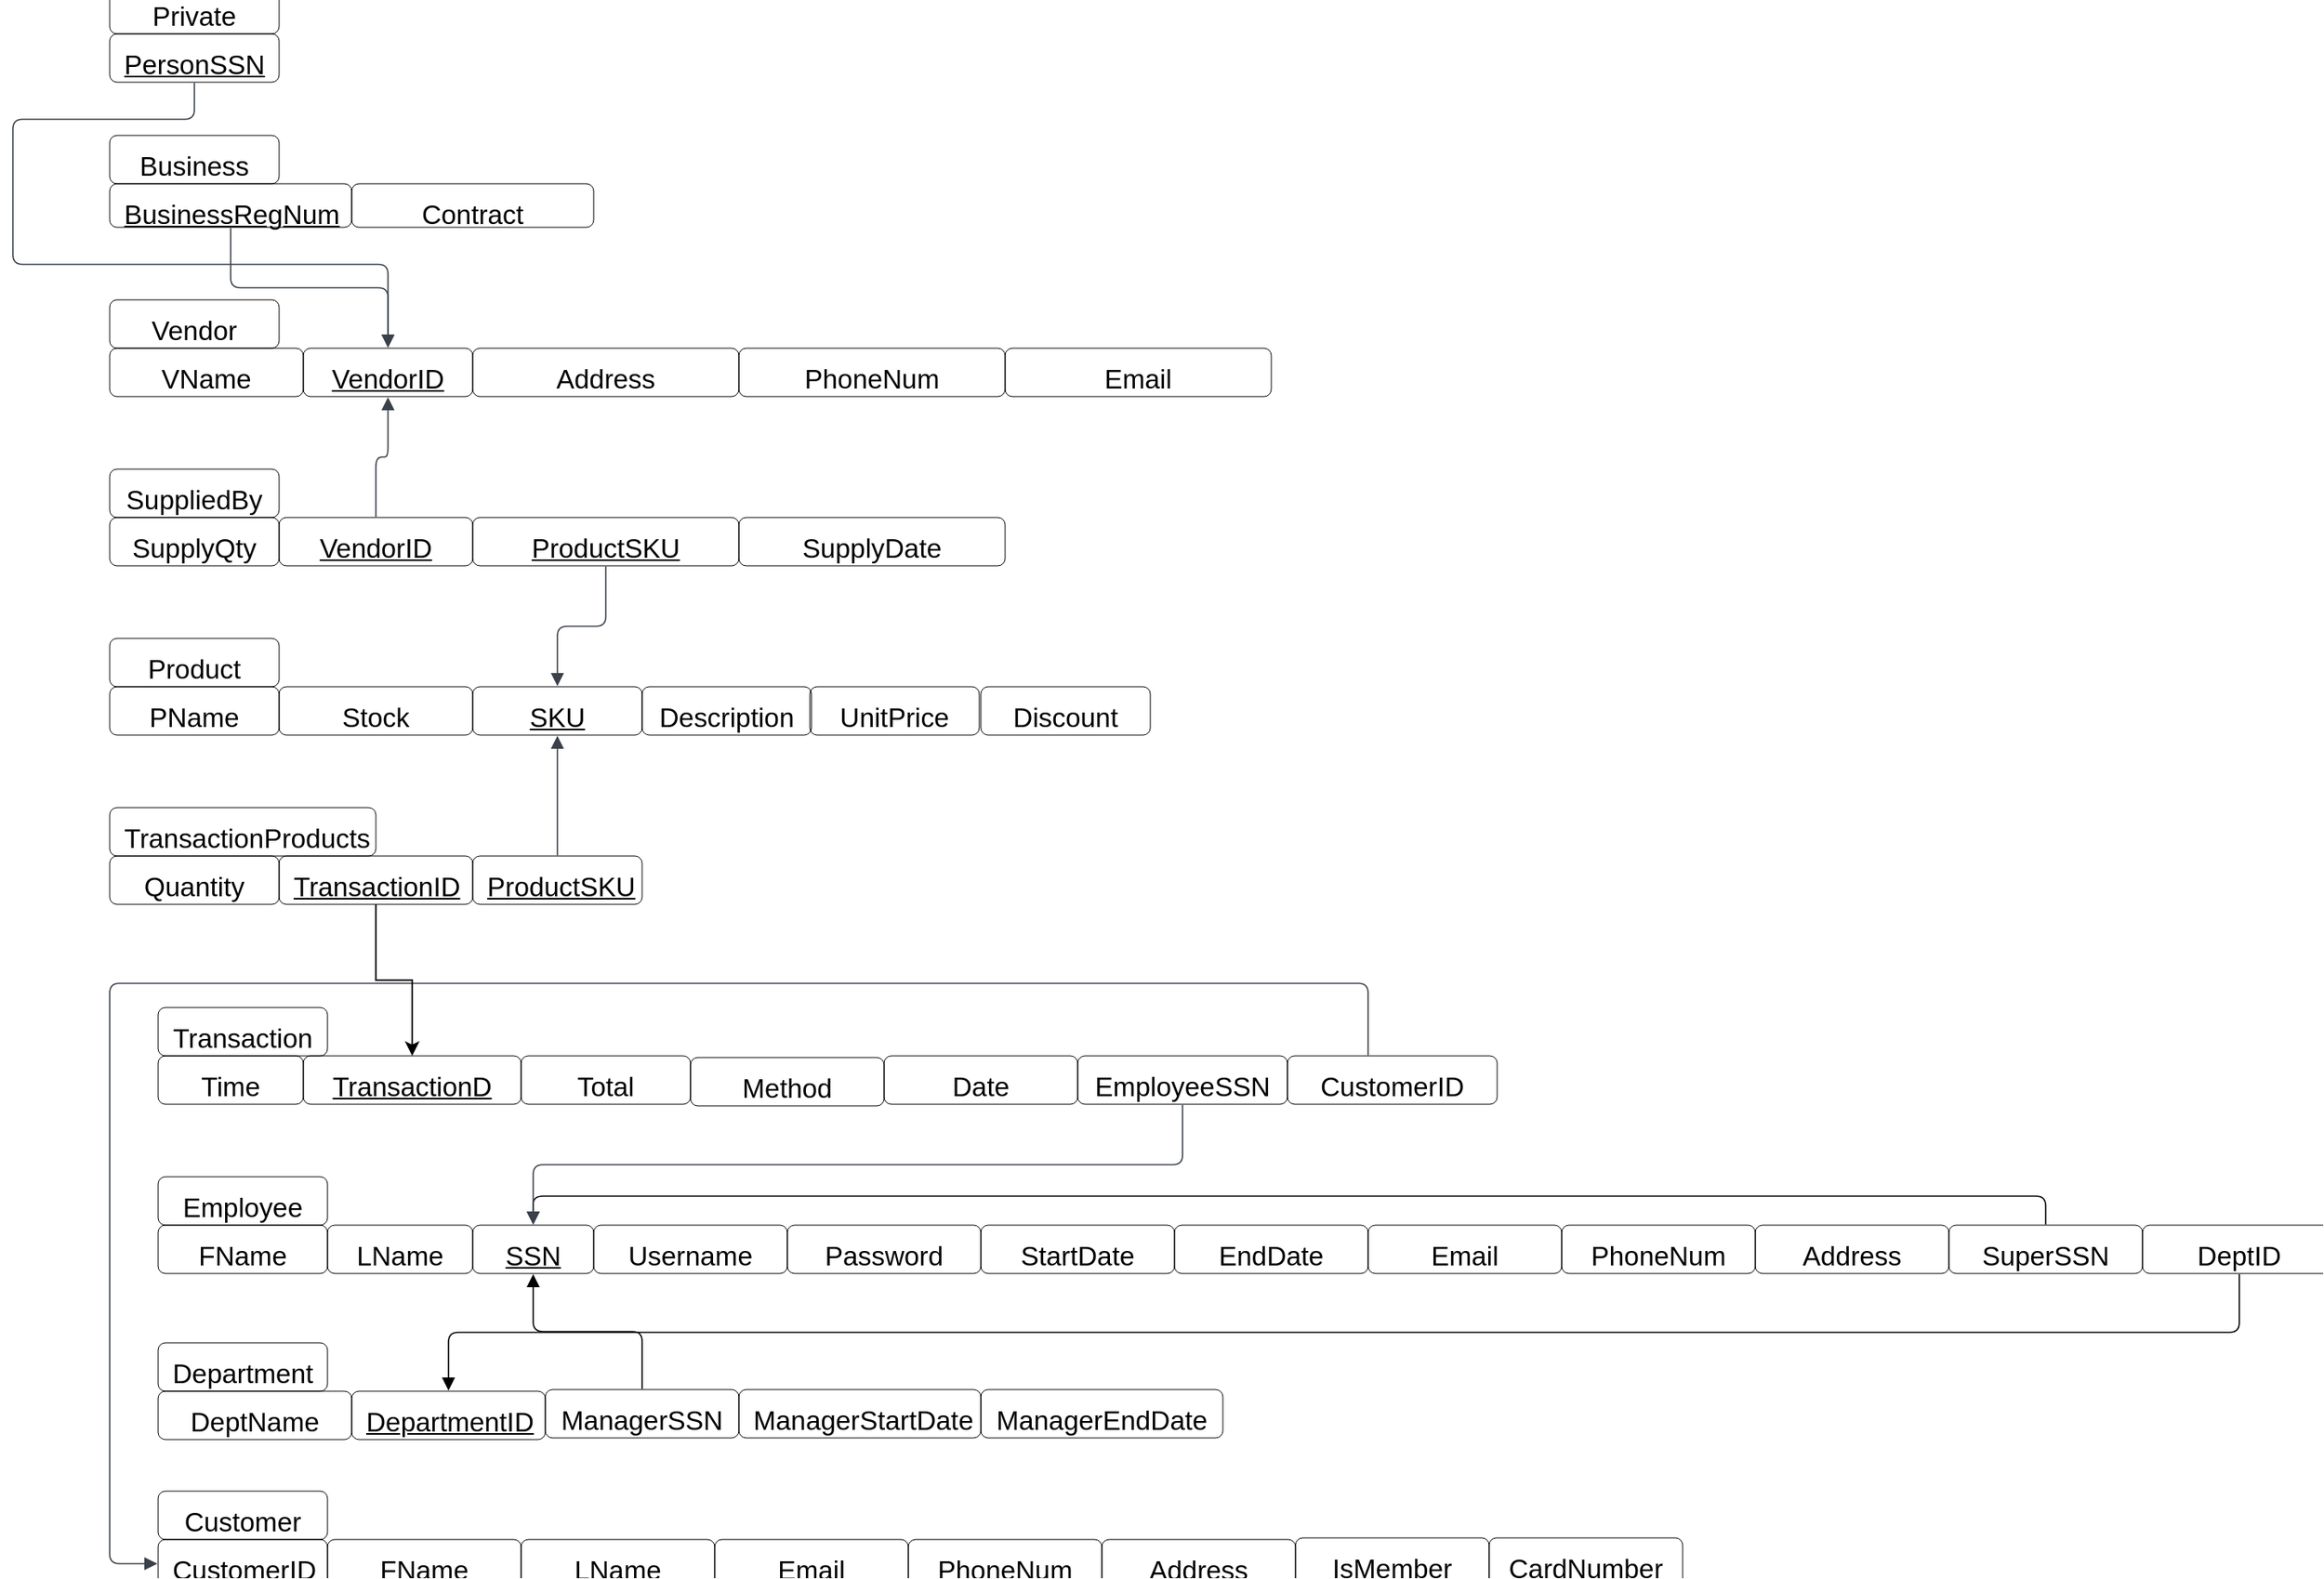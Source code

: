 <mxfile version="24.0.4" type="github">
  <diagram name="Page-1" id="0L31x0JCxt3D-X1f87Kg">
    <mxGraphModel dx="1950" dy="1685" grid="1" gridSize="10" guides="1" tooltips="1" connect="1" arrows="1" fold="1" page="1" pageScale="1" pageWidth="850" pageHeight="1100" math="0" shadow="0">
      <root>
        <mxCell id="0" />
        <mxCell id="1" parent="0" />
        <mxCell id="UhTZSJDojapIAJncs3Ie-1" value="Transaction" style="html=1;overflow=block;blockSpacing=1;whiteSpace=wrap;fontSize=16.7;spacing=9;strokeColor=#000000;rounded=1;absoluteArcSize=1;arcSize=9;fillColor=none;strokeWidth=NaN;lucidId=Yq1gV6EMWY4y;" parent="1" vertex="1">
          <mxGeometry x="-450" y="150" width="105" height="30" as="geometry" />
        </mxCell>
        <mxCell id="UhTZSJDojapIAJncs3Ie-2" value="Employee" style="html=1;overflow=block;blockSpacing=1;whiteSpace=wrap;fontSize=16.7;spacing=9;strokeColor=#000000;rounded=1;absoluteArcSize=1;arcSize=9;fillColor=none;strokeWidth=NaN;lucidId=8q1gLRhdCn5E;" parent="1" vertex="1">
          <mxGeometry x="-450" y="255" width="105" height="30" as="geometry" />
        </mxCell>
        <mxCell id="UhTZSJDojapIAJncs3Ie-3" value="TransactionD" style="html=1;overflow=block;blockSpacing=1;whiteSpace=wrap;fontSize=16.7;fontStyle=4;spacing=9;strokeColor=#000000;rounded=1;absoluteArcSize=1;arcSize=9;fillColor=none;strokeWidth=NaN;lucidId=nqdhqJ0Y.3lQ;" parent="1" vertex="1">
          <mxGeometry x="-360" y="180" width="135" height="30" as="geometry" />
        </mxCell>
        <mxCell id="UhTZSJDojapIAJncs3Ie-4" value="Total" style="html=1;overflow=block;blockSpacing=1;whiteSpace=wrap;fontSize=16.7;spacing=9;strokeColor=#000000;rounded=1;absoluteArcSize=1;arcSize=9;fillColor=none;strokeWidth=NaN;lucidId=XqdhWP~b3AbX;" parent="1" vertex="1">
          <mxGeometry x="-225" y="180" width="105" height="30" as="geometry" />
        </mxCell>
        <mxCell id="UhTZSJDojapIAJncs3Ie-5" value="Method" style="html=1;overflow=block;blockSpacing=1;whiteSpace=wrap;fontSize=16.7;spacing=9;strokeColor=#000000;rounded=1;absoluteArcSize=1;arcSize=9;fillColor=none;strokeWidth=NaN;lucidId=6qdhl-m-eXuS;" parent="1" vertex="1">
          <mxGeometry x="-120" y="181" width="120" height="30" as="geometry" />
        </mxCell>
        <mxCell id="UhTZSJDojapIAJncs3Ie-6" value="Date" style="html=1;overflow=block;blockSpacing=1;whiteSpace=wrap;fontSize=16.7;spacing=9;strokeColor=#000000;rounded=1;absoluteArcSize=1;arcSize=9;fillColor=none;strokeWidth=NaN;lucidId=~qdhrhmJoSZu;" parent="1" vertex="1">
          <mxGeometry y="180" width="120" height="30" as="geometry" />
        </mxCell>
        <mxCell id="UhTZSJDojapIAJncs3Ie-7" value="Username" style="html=1;overflow=block;blockSpacing=1;whiteSpace=wrap;fontSize=16.7;spacing=9;strokeColor=#000000;rounded=1;absoluteArcSize=1;arcSize=9;fillColor=none;strokeWidth=NaN;lucidId=AZwh2IDCZcRk;" parent="1" vertex="1">
          <mxGeometry x="-180" y="285" width="120" height="30" as="geometry" />
        </mxCell>
        <mxCell id="UhTZSJDojapIAJncs3Ie-8" value="Password" style="html=1;overflow=block;blockSpacing=1;whiteSpace=wrap;fontSize=16.7;spacing=9;strokeColor=#000000;rounded=1;absoluteArcSize=1;arcSize=9;fillColor=none;strokeWidth=NaN;lucidId=AZwheVHke3oi;" parent="1" vertex="1">
          <mxGeometry x="-60" y="285" width="120" height="30" as="geometry" />
        </mxCell>
        <mxCell id="UhTZSJDojapIAJncs3Ie-9" value="StartDate" style="html=1;overflow=block;blockSpacing=1;whiteSpace=wrap;fontSize=16.7;spacing=9;strokeColor=#000000;rounded=1;absoluteArcSize=1;arcSize=9;fillColor=none;strokeWidth=NaN;lucidId=AZwhyjKMd5gG;" parent="1" vertex="1">
          <mxGeometry x="60" y="285" width="120" height="30" as="geometry" />
        </mxCell>
        <mxCell id="UhTZSJDojapIAJncs3Ie-10" value="EndDate" style="html=1;overflow=block;blockSpacing=1;whiteSpace=wrap;fontSize=16.7;spacing=9;strokeColor=#000000;rounded=1;absoluteArcSize=1;arcSize=9;fillColor=none;strokeWidth=NaN;lucidId=AZwhG_EfR~ET;" parent="1" vertex="1">
          <mxGeometry x="180" y="285" width="120" height="30" as="geometry" />
        </mxCell>
        <mxCell id="UhTZSJDojapIAJncs3Ie-11" value="Email" style="html=1;overflow=block;blockSpacing=1;whiteSpace=wrap;fontSize=16.7;spacing=9;strokeColor=#000000;rounded=1;absoluteArcSize=1;arcSize=9;fillColor=none;strokeWidth=NaN;lucidId=V0whcvL906yf;" parent="1" vertex="1">
          <mxGeometry x="300" y="285" width="120" height="30" as="geometry" />
        </mxCell>
        <mxCell id="UhTZSJDojapIAJncs3Ie-12" value="PhoneNum" style="html=1;overflow=block;blockSpacing=1;whiteSpace=wrap;fontSize=16.7;spacing=9;strokeColor=#000000;rounded=1;absoluteArcSize=1;arcSize=9;fillColor=none;strokeWidth=NaN;lucidId=80whD2hbYg2R;" parent="1" vertex="1">
          <mxGeometry x="420" y="285" width="120" height="30" as="geometry" />
        </mxCell>
        <mxCell id="UhTZSJDojapIAJncs3Ie-13" value="Address" style="html=1;overflow=block;blockSpacing=1;whiteSpace=wrap;fontSize=16.7;spacing=9;strokeColor=#000000;rounded=1;absoluteArcSize=1;arcSize=9;fillColor=none;strokeWidth=NaN;lucidId=x1who70yaUuA;" parent="1" vertex="1">
          <mxGeometry x="540" y="285" width="120" height="30" as="geometry" />
        </mxCell>
        <mxCell id="UhTZSJDojapIAJncs3Ie-14" value="LName" style="html=1;overflow=block;blockSpacing=1;whiteSpace=wrap;fontSize=16.7;spacing=9;strokeColor=#000000;rounded=1;absoluteArcSize=1;arcSize=9;fillColor=none;strokeWidth=NaN;lucidId=q3whD~-cCgUx;" parent="1" vertex="1">
          <mxGeometry x="-345" y="285" width="90" height="30" as="geometry" />
        </mxCell>
        <mxCell id="UhTZSJDojapIAJncs3Ie-15" value="FName" style="html=1;overflow=block;blockSpacing=1;whiteSpace=wrap;fontSize=16.7;spacing=9;strokeColor=#000000;rounded=1;absoluteArcSize=1;arcSize=9;fillColor=none;strokeWidth=NaN;lucidId=s3whrYaogn3L;" parent="1" vertex="1">
          <mxGeometry x="-450" y="285" width="105" height="30" as="geometry" />
        </mxCell>
        <mxCell id="UhTZSJDojapIAJncs3Ie-16" value="Department" style="html=1;overflow=block;blockSpacing=1;whiteSpace=wrap;fontSize=16.7;spacing=9;strokeColor=#000000;rounded=1;absoluteArcSize=1;arcSize=9;fillColor=none;strokeWidth=NaN;lucidId=V7whF-TBnMT7;" parent="1" vertex="1">
          <mxGeometry x="-450" y="358" width="105" height="30" as="geometry" />
        </mxCell>
        <mxCell id="UhTZSJDojapIAJncs3Ie-17" value="DepartmentID" style="html=1;overflow=block;blockSpacing=1;whiteSpace=wrap;fontSize=16.7;fontStyle=4;spacing=9;strokeColor=#000000;rounded=1;absoluteArcSize=1;arcSize=9;fillColor=none;strokeWidth=NaN;lucidId=V7whpLSgJsBF;" parent="1" vertex="1">
          <mxGeometry x="-330" y="388" width="120" height="30" as="geometry" />
        </mxCell>
        <mxCell id="UhTZSJDojapIAJncs3Ie-18" value="SuperSSN" style="html=1;overflow=block;blockSpacing=1;whiteSpace=wrap;fontSize=16.7;spacing=9;strokeColor=#000000;rounded=1;absoluteArcSize=1;arcSize=9;fillColor=none;strokeWidth=NaN;lucidId=Zdxho9hIk2cQ;" parent="1" vertex="1">
          <mxGeometry x="660" y="285" width="120" height="30" as="geometry" />
        </mxCell>
        <mxCell id="UhTZSJDojapIAJncs3Ie-19" value="DeptID" style="html=1;overflow=block;blockSpacing=1;whiteSpace=wrap;fontSize=16.7;spacing=9;strokeColor=#000000;rounded=1;absoluteArcSize=1;arcSize=9;fillColor=none;strokeWidth=NaN;lucidId=Wexh.4-Y-VP3;" parent="1" vertex="1">
          <mxGeometry x="780" y="285" width="120" height="30" as="geometry" />
        </mxCell>
        <mxCell id="UhTZSJDojapIAJncs3Ie-20" value="ManagerSSN" style="html=1;overflow=block;blockSpacing=1;whiteSpace=wrap;fontSize=16.7;spacing=9;strokeColor=#000000;rounded=1;absoluteArcSize=1;arcSize=9;fillColor=none;strokeWidth=NaN;lucidId=MhxhNHQ4AL._;" parent="1" vertex="1">
          <mxGeometry x="-210" y="387" width="120" height="30" as="geometry" />
        </mxCell>
        <mxCell id="UhTZSJDojapIAJncs3Ie-21" value="ManagerStartDate" style="html=1;overflow=block;blockSpacing=1;whiteSpace=wrap;fontSize=16.7;spacing=9;strokeColor=#000000;rounded=1;absoluteArcSize=1;arcSize=9;fillColor=none;strokeWidth=NaN;lucidId=0hxhVE2IZeMM;" parent="1" vertex="1">
          <mxGeometry x="-90" y="387" width="150" height="30" as="geometry" />
        </mxCell>
        <mxCell id="UhTZSJDojapIAJncs3Ie-22" value="ManagerEndDate" style="html=1;overflow=block;blockSpacing=1;whiteSpace=wrap;fontSize=16.7;spacing=9;strokeColor=#000000;rounded=1;absoluteArcSize=1;arcSize=9;fillColor=none;strokeWidth=NaN;lucidId=gixhGlueWvre;" parent="1" vertex="1">
          <mxGeometry x="60" y="387" width="150" height="30" as="geometry" />
        </mxCell>
        <mxCell id="UhTZSJDojapIAJncs3Ie-23" value="DeptName" style="html=1;overflow=block;blockSpacing=1;whiteSpace=wrap;fontSize=16.7;spacing=9;strokeColor=#000000;rounded=1;absoluteArcSize=1;arcSize=9;fillColor=none;strokeWidth=NaN;lucidId=AjxhQKYyx75y;" parent="1" vertex="1">
          <mxGeometry x="-450" y="388" width="120" height="30" as="geometry" />
        </mxCell>
        <mxCell id="UhTZSJDojapIAJncs3Ie-24" value="SSN" style="html=1;overflow=block;blockSpacing=1;whiteSpace=wrap;fontSize=16.7;fontStyle=4;spacing=9;strokeColor=#000000;rounded=1;absoluteArcSize=1;arcSize=9;fillColor=none;strokeWidth=NaN;lucidId=0jxhKDyI0.M3;" parent="1" vertex="1">
          <mxGeometry x="-255" y="285" width="75" height="30" as="geometry" />
        </mxCell>
        <mxCell id="UhTZSJDojapIAJncs3Ie-25" value="" style="html=1;jettySize=18;whiteSpace=wrap;fontSize=13;strokeColor=#000000;strokeOpacity=100;strokeWidth=0.8;rounded=1;arcSize=12;edgeStyle=orthogonalEdgeStyle;startArrow=none;endArrow=block;endFill=1;exitX=0.5;exitY=-0.012;exitPerimeter=0;entryX=0.5;entryY=-0.012;entryPerimeter=0;lucidId=1kxhruS2P8~f;" parent="1" source="UhTZSJDojapIAJncs3Ie-18" target="UhTZSJDojapIAJncs3Ie-24" edge="1">
          <mxGeometry width="100" height="100" relative="1" as="geometry">
            <Array as="points" />
          </mxGeometry>
        </mxCell>
        <mxCell id="UhTZSJDojapIAJncs3Ie-26" value="" style="html=1;jettySize=18;whiteSpace=wrap;fontSize=13;strokeColor=#000000;strokeOpacity=100;strokeWidth=0.8;rounded=1;arcSize=12;edgeStyle=orthogonalEdgeStyle;startArrow=none;endArrow=block;endFill=1;exitX=0.5;exitY=-0.012;exitPerimeter=0;entryX=0.5;entryY=1.012;entryPerimeter=0;lucidId=7kxh3mrra-k9;" parent="1" source="UhTZSJDojapIAJncs3Ie-20" target="UhTZSJDojapIAJncs3Ie-24" edge="1">
          <mxGeometry width="100" height="100" relative="1" as="geometry">
            <Array as="points" />
          </mxGeometry>
        </mxCell>
        <mxCell id="UhTZSJDojapIAJncs3Ie-27" value="" style="html=1;jettySize=18;whiteSpace=wrap;fontSize=13;strokeColor=#000000;strokeOpacity=100;strokeWidth=0.8;rounded=1;arcSize=12;edgeStyle=orthogonalEdgeStyle;startArrow=none;endArrow=block;endFill=1;exitX=0.5;exitY=1.012;exitPerimeter=0;entryX=0.5;entryY=-0.012;entryPerimeter=0;lucidId=YlxhlqVjebws;" parent="1" source="UhTZSJDojapIAJncs3Ie-19" target="UhTZSJDojapIAJncs3Ie-17" edge="1">
          <mxGeometry width="100" height="100" relative="1" as="geometry">
            <Array as="points" />
          </mxGeometry>
        </mxCell>
        <mxCell id="UhTZSJDojapIAJncs3Ie-28" value="EmployeeSSN" style="html=1;overflow=block;blockSpacing=1;whiteSpace=wrap;fontSize=16.7;spacing=9;strokeColor=#000000;rounded=1;absoluteArcSize=1;arcSize=9;fillColor=none;strokeWidth=NaN;lucidId=xmxhDJ.Iz-fq;" parent="1" vertex="1">
          <mxGeometry x="120" y="180" width="130" height="30" as="geometry" />
        </mxCell>
        <mxCell id="UhTZSJDojapIAJncs3Ie-29" value="" style="html=1;jettySize=18;whiteSpace=wrap;fontSize=13;strokeColor=#3a414a;strokeOpacity=100;strokeWidth=0.8;rounded=1;arcSize=12;edgeStyle=orthogonalEdgeStyle;startArrow=none;endArrow=block;endFill=1;exitX=0.5;exitY=1.012;exitPerimeter=0;entryX=0.5;entryY=-0.012;entryPerimeter=0;lucidId=NmxhPEVHiZgi;" parent="1" source="UhTZSJDojapIAJncs3Ie-28" target="UhTZSJDojapIAJncs3Ie-24" edge="1">
          <mxGeometry width="100" height="100" relative="1" as="geometry">
            <Array as="points" />
          </mxGeometry>
        </mxCell>
        <mxCell id="UhTZSJDojapIAJncs3Ie-30" value="Time" style="html=1;overflow=block;blockSpacing=1;whiteSpace=wrap;fontSize=16.7;spacing=9;strokeColor=#000000;rounded=1;absoluteArcSize=1;arcSize=9;fillColor=none;strokeWidth=NaN;lucidId=_mxhJ_ihVAgu;" parent="1" vertex="1">
          <mxGeometry x="-450" y="180" width="90" height="30" as="geometry" />
        </mxCell>
        <mxCell id="UhTZSJDojapIAJncs3Ie-31" value="Customer" style="html=1;overflow=block;blockSpacing=1;whiteSpace=wrap;fontSize=16.7;spacing=9;strokeColor=#000000;rounded=1;absoluteArcSize=1;arcSize=9;fillColor=none;strokeWidth=NaN;lucidId=npxh0uyaCyRX;" parent="1" vertex="1">
          <mxGeometry x="-450" y="450" width="105" height="30" as="geometry" />
        </mxCell>
        <mxCell id="UhTZSJDojapIAJncs3Ie-32" value="CustomerID" style="html=1;overflow=block;blockSpacing=1;whiteSpace=wrap;fontSize=16.7;fontStyle=4;spacing=9;strokeColor=#000000;rounded=1;absoluteArcSize=1;arcSize=9;fillColor=none;strokeWidth=NaN;lucidId=npxhJ9xA.a8S;" parent="1" vertex="1">
          <mxGeometry x="-450" y="480" width="105" height="30" as="geometry" />
        </mxCell>
        <mxCell id="UhTZSJDojapIAJncs3Ie-34" value="" style="html=1;jettySize=18;whiteSpace=wrap;fontSize=13;strokeColor=#3a414a;strokeOpacity=100;strokeWidth=0.8;rounded=1;arcSize=12;edgeStyle=orthogonalEdgeStyle;startArrow=none;endArrow=block;endFill=1;exitX=0.5;exitY=-0.012;exitPerimeter=0;entryX=-0.004;entryY=0.5;entryPerimeter=0;lucidId=5yxh2ec2hhG.;" parent="1" target="UhTZSJDojapIAJncs3Ie-32" edge="1">
          <mxGeometry width="100" height="100" relative="1" as="geometry">
            <Array as="points">
              <mxPoint x="300" y="135" />
              <mxPoint x="-480" y="135" />
              <mxPoint x="-480" y="495" />
            </Array>
            <mxPoint x="300" y="179.64" as="sourcePoint" />
          </mxGeometry>
        </mxCell>
        <mxCell id="UhTZSJDojapIAJncs3Ie-36" value="FName" style="html=1;overflow=block;blockSpacing=1;whiteSpace=wrap;fontSize=16.7;spacing=9;strokeColor=#000000;rounded=1;absoluteArcSize=1;arcSize=9;fillColor=none;strokeWidth=NaN;lucidId=xzxhWytjlxNh;" parent="1" vertex="1">
          <mxGeometry x="-345" y="480" width="120" height="30" as="geometry" />
        </mxCell>
        <mxCell id="UhTZSJDojapIAJncs3Ie-38" value="CardNumber" style="html=1;overflow=block;blockSpacing=1;whiteSpace=wrap;fontSize=16.7;spacing=9;strokeColor=#000000;rounded=1;absoluteArcSize=1;arcSize=9;fillColor=none;strokeWidth=NaN;lucidId=Dzxh0kTM7rri;" parent="1" vertex="1">
          <mxGeometry x="375" y="479" width="120" height="30" as="geometry" />
        </mxCell>
        <mxCell id="UhTZSJDojapIAJncs3Ie-39" value="LName" style="html=1;overflow=block;blockSpacing=1;whiteSpace=wrap;fontSize=16.7;spacing=9;strokeColor=#000000;rounded=1;absoluteArcSize=1;arcSize=9;fillColor=none;strokeWidth=NaN;lucidId=vAxhLIw62uAn;" parent="1" vertex="1">
          <mxGeometry x="-225" y="480" width="120" height="30" as="geometry" />
        </mxCell>
        <mxCell id="UhTZSJDojapIAJncs3Ie-43" value="Email" style="html=1;overflow=block;blockSpacing=1;whiteSpace=wrap;fontSize=16.7;spacing=9;strokeColor=#000000;rounded=1;absoluteArcSize=1;arcSize=9;fillColor=none;strokeWidth=NaN;lucidId=pExhsK3yjRsr;" parent="1" vertex="1">
          <mxGeometry x="-105" y="480" width="120" height="30" as="geometry" />
        </mxCell>
        <mxCell id="UhTZSJDojapIAJncs3Ie-44" value="PhoneNum" style="html=1;overflow=block;blockSpacing=1;whiteSpace=wrap;fontSize=16.7;spacing=9;strokeColor=#000000;rounded=1;absoluteArcSize=1;arcSize=9;fillColor=none;strokeWidth=NaN;lucidId=pExhnXIh9gMP;" parent="1" vertex="1">
          <mxGeometry x="15" y="480" width="120" height="30" as="geometry" />
        </mxCell>
        <mxCell id="UhTZSJDojapIAJncs3Ie-45" value="Address" style="html=1;overflow=block;blockSpacing=1;whiteSpace=wrap;fontSize=16.7;spacing=9;strokeColor=#000000;rounded=1;absoluteArcSize=1;arcSize=9;fillColor=none;strokeWidth=NaN;lucidId=pExhKP2ixfmc;" parent="1" vertex="1">
          <mxGeometry x="135" y="480" width="120" height="30" as="geometry" />
        </mxCell>
        <mxCell id="UhTZSJDojapIAJncs3Ie-47" value="Product" style="html=1;overflow=block;blockSpacing=1;whiteSpace=wrap;fontSize=16.7;spacing=9;strokeColor=#000000;rounded=1;absoluteArcSize=1;arcSize=9;fillColor=none;strokeWidth=NaN;lucidId=I3xhLp7_MDGh;" parent="1" vertex="1">
          <mxGeometry x="-480" y="-79" width="105" height="30" as="geometry" />
        </mxCell>
        <mxCell id="UhTZSJDojapIAJncs3Ie-48" value="Stock" style="html=1;overflow=block;blockSpacing=1;whiteSpace=wrap;fontSize=16.7;spacing=9;strokeColor=#000000;rounded=1;absoluteArcSize=1;arcSize=9;fillColor=none;strokeWidth=NaN;lucidId=I3xh8Iu-50JL;" parent="1" vertex="1">
          <mxGeometry x="-375" y="-49" width="120" height="30" as="geometry" />
        </mxCell>
        <mxCell id="UhTZSJDojapIAJncs3Ie-49" value="Description" style="html=1;overflow=block;blockSpacing=1;whiteSpace=wrap;fontSize=16.7;spacing=9;strokeColor=#000000;rounded=1;absoluteArcSize=1;arcSize=9;fillColor=none;strokeWidth=NaN;lucidId=I3xhb1~k3MBC;" parent="1" vertex="1">
          <mxGeometry x="-150" y="-49" width="105" height="30" as="geometry" />
        </mxCell>
        <mxCell id="UhTZSJDojapIAJncs3Ie-50" value="UnitPrice" style="html=1;overflow=block;blockSpacing=1;whiteSpace=wrap;fontSize=16.7;spacing=9;strokeColor=#000000;rounded=1;absoluteArcSize=1;arcSize=9;fillColor=none;strokeWidth=NaN;lucidId=I3xhuEGo4aVJ;" parent="1" vertex="1">
          <mxGeometry x="-46" y="-49" width="105" height="30" as="geometry" />
        </mxCell>
        <mxCell id="UhTZSJDojapIAJncs3Ie-51" value="SKU" style="html=1;overflow=block;blockSpacing=1;whiteSpace=wrap;fontSize=16.7;fontStyle=4;spacing=9;strokeColor=#000000;rounded=1;absoluteArcSize=1;arcSize=9;fillColor=none;strokeWidth=NaN;lucidId=I3xhfhjUNjbj;" parent="1" vertex="1">
          <mxGeometry x="-255" y="-49" width="105" height="30" as="geometry" />
        </mxCell>
        <mxCell id="UhTZSJDojapIAJncs3Ie-52" value="PName" style="html=1;overflow=block;blockSpacing=1;whiteSpace=wrap;fontSize=16.7;spacing=9;strokeColor=#000000;rounded=1;absoluteArcSize=1;arcSize=9;fillColor=none;strokeWidth=NaN;lucidId=I3xhKr7yX~lY;" parent="1" vertex="1">
          <mxGeometry x="-480" y="-49" width="105" height="30" as="geometry" />
        </mxCell>
        <mxCell id="UhTZSJDojapIAJncs3Ie-53" value="TransactionProducts" style="html=1;overflow=block;blockSpacing=1;whiteSpace=wrap;fontSize=16.7;spacing=9;strokeColor=#000000;rounded=1;absoluteArcSize=1;arcSize=9;fillColor=none;strokeWidth=NaN;lucidId=T3xh0F.bp1L6;" parent="1" vertex="1">
          <mxGeometry x="-480" y="26" width="165" height="30" as="geometry" />
        </mxCell>
        <mxCell id="j2eGXd5jl4nRpo58upJa-2" style="edgeStyle=orthogonalEdgeStyle;rounded=0;orthogonalLoop=1;jettySize=auto;html=1;exitX=0.5;exitY=1;exitDx=0;exitDy=0;entryX=0.5;entryY=0;entryDx=0;entryDy=0;" edge="1" parent="1" source="UhTZSJDojapIAJncs3Ie-54" target="UhTZSJDojapIAJncs3Ie-3">
          <mxGeometry relative="1" as="geometry" />
        </mxCell>
        <mxCell id="UhTZSJDojapIAJncs3Ie-54" value="TransactionID" style="html=1;overflow=block;blockSpacing=1;whiteSpace=wrap;fontSize=16.7;fontStyle=4;spacing=9;strokeColor=#000000;rounded=1;absoluteArcSize=1;arcSize=9;fillColor=none;strokeWidth=NaN;lucidId=T3xhupfZFF7q;" parent="1" vertex="1">
          <mxGeometry x="-375" y="56" width="120" height="30" as="geometry" />
        </mxCell>
        <mxCell id="UhTZSJDojapIAJncs3Ie-55" value="ProductSKU" style="html=1;overflow=block;blockSpacing=1;whiteSpace=wrap;fontSize=16.7;fontStyle=4;spacing=9;strokeColor=#000000;rounded=1;absoluteArcSize=1;arcSize=9;fillColor=none;strokeWidth=NaN;lucidId=T3xhiu6N-oRH;" parent="1" vertex="1">
          <mxGeometry x="-255" y="56" width="105" height="30" as="geometry" />
        </mxCell>
        <mxCell id="UhTZSJDojapIAJncs3Ie-56" value="Quantity" style="html=1;overflow=block;blockSpacing=1;whiteSpace=wrap;fontSize=16.7;spacing=9;strokeColor=#000000;rounded=1;absoluteArcSize=1;arcSize=9;fillColor=none;strokeWidth=NaN;lucidId=T3xhVhkVQDwZ;" parent="1" vertex="1">
          <mxGeometry x="-480" y="56" width="105" height="30" as="geometry" />
        </mxCell>
        <mxCell id="UhTZSJDojapIAJncs3Ie-57" value="" style="html=1;jettySize=18;whiteSpace=wrap;fontSize=13;strokeColor=#3a414a;strokeOpacity=100;strokeWidth=0.8;rounded=1;arcSize=12;edgeStyle=orthogonalEdgeStyle;startArrow=none;endArrow=block;endFill=1;exitX=0.5;exitY=-0.012;exitPerimeter=0;entryX=0.5;entryY=1.012;entryPerimeter=0;lucidId=C4xhp.Daafuo;" parent="1" source="UhTZSJDojapIAJncs3Ie-55" target="UhTZSJDojapIAJncs3Ie-51" edge="1">
          <mxGeometry width="100" height="100" relative="1" as="geometry">
            <Array as="points" />
          </mxGeometry>
        </mxCell>
        <mxCell id="UhTZSJDojapIAJncs3Ie-58" value="Vendor" style="html=1;overflow=block;blockSpacing=1;whiteSpace=wrap;fontSize=16.7;spacing=9;strokeColor=#000000;rounded=1;absoluteArcSize=1;arcSize=9;fillColor=none;strokeWidth=NaN;lucidId=B5xhH_DfAYKg;" parent="1" vertex="1">
          <mxGeometry x="-480" y="-289" width="105" height="30" as="geometry" />
        </mxCell>
        <mxCell id="UhTZSJDojapIAJncs3Ie-59" value="VendorID" style="html=1;overflow=block;blockSpacing=1;whiteSpace=wrap;fontSize=16.7;fontStyle=4;spacing=9;strokeColor=#000000;rounded=1;absoluteArcSize=1;arcSize=9;fillColor=none;strokeWidth=NaN;lucidId=B5xhirVMHGuk;" parent="1" vertex="1">
          <mxGeometry x="-360" y="-259" width="105" height="30" as="geometry" />
        </mxCell>
        <mxCell id="UhTZSJDojapIAJncs3Ie-60" value="Address" style="html=1;overflow=block;blockSpacing=1;whiteSpace=wrap;fontSize=16.7;spacing=9;strokeColor=#000000;rounded=1;absoluteArcSize=1;arcSize=9;fillColor=none;strokeWidth=NaN;lucidId=B5xhxztJ.X1T;" parent="1" vertex="1">
          <mxGeometry x="-255" y="-259" width="165" height="30" as="geometry" />
        </mxCell>
        <mxCell id="UhTZSJDojapIAJncs3Ie-61" value="PhoneNum" style="html=1;overflow=block;blockSpacing=1;whiteSpace=wrap;fontSize=16.7;spacing=9;strokeColor=#000000;rounded=1;absoluteArcSize=1;arcSize=9;fillColor=none;strokeWidth=NaN;lucidId=B5xhot2.PaBt;" parent="1" vertex="1">
          <mxGeometry x="-90" y="-259" width="165" height="30" as="geometry" />
        </mxCell>
        <mxCell id="UhTZSJDojapIAJncs3Ie-62" value="SuppliedBy" style="html=1;overflow=block;blockSpacing=1;whiteSpace=wrap;fontSize=16.7;spacing=9;strokeColor=#000000;rounded=1;absoluteArcSize=1;arcSize=9;fillColor=none;strokeWidth=NaN;lucidId=w6xhC5qomOFP;" parent="1" vertex="1">
          <mxGeometry x="-480" y="-184" width="105" height="30" as="geometry" />
        </mxCell>
        <mxCell id="UhTZSJDojapIAJncs3Ie-63" value="SupplyQty" style="html=1;overflow=block;blockSpacing=1;whiteSpace=wrap;fontSize=16.7;spacing=9;strokeColor=#000000;rounded=1;absoluteArcSize=1;arcSize=9;fillColor=none;strokeWidth=NaN;lucidId=w6xhVivBLuze;" parent="1" vertex="1">
          <mxGeometry x="-480" y="-154" width="105" height="30" as="geometry" />
        </mxCell>
        <mxCell id="UhTZSJDojapIAJncs3Ie-64" value="VendorID" style="html=1;overflow=block;blockSpacing=1;whiteSpace=wrap;fontSize=16.7;fontStyle=4;spacing=9;strokeColor=#000000;rounded=1;absoluteArcSize=1;arcSize=9;fillColor=none;strokeWidth=NaN;lucidId=w6xhbJq7juR-;" parent="1" vertex="1">
          <mxGeometry x="-375" y="-154" width="120" height="30" as="geometry" />
        </mxCell>
        <mxCell id="UhTZSJDojapIAJncs3Ie-65" value="ProductSKU" style="html=1;overflow=block;blockSpacing=1;whiteSpace=wrap;fontSize=16.7;fontStyle=4;spacing=9;strokeColor=#000000;rounded=1;absoluteArcSize=1;arcSize=9;fillColor=none;strokeWidth=NaN;lucidId=w6xhEY~g-ryO;" parent="1" vertex="1">
          <mxGeometry x="-255" y="-154" width="165" height="30" as="geometry" />
        </mxCell>
        <mxCell id="UhTZSJDojapIAJncs3Ie-66" value="" style="html=1;jettySize=18;whiteSpace=wrap;fontSize=13;strokeColor=#3a414a;strokeOpacity=100;strokeWidth=0.8;rounded=1;arcSize=12;edgeStyle=orthogonalEdgeStyle;startArrow=none;endArrow=block;endFill=1;exitX=0.5;exitY=1.012;exitPerimeter=0;entryX=0.5;entryY=-0.012;entryPerimeter=0;lucidId=h7xhkDiH_fPn;" parent="1" source="UhTZSJDojapIAJncs3Ie-65" target="UhTZSJDojapIAJncs3Ie-51" edge="1">
          <mxGeometry width="100" height="100" relative="1" as="geometry">
            <Array as="points" />
          </mxGeometry>
        </mxCell>
        <mxCell id="UhTZSJDojapIAJncs3Ie-67" value="" style="html=1;jettySize=18;whiteSpace=wrap;fontSize=13;strokeColor=#3a414a;strokeOpacity=100;strokeWidth=0.8;rounded=1;arcSize=12;edgeStyle=orthogonalEdgeStyle;startArrow=none;endArrow=block;endFill=1;exitX=0.5;exitY=-0.013;exitPerimeter=0;entryX=0.5;entryY=1.012;entryPerimeter=0;lucidId=l7xh_fGGCv-b;" parent="1" source="UhTZSJDojapIAJncs3Ie-64" target="UhTZSJDojapIAJncs3Ie-59" edge="1">
          <mxGeometry width="100" height="100" relative="1" as="geometry">
            <Array as="points" />
          </mxGeometry>
        </mxCell>
        <mxCell id="UhTZSJDojapIAJncs3Ie-68" value="SupplyDate" style="html=1;overflow=block;blockSpacing=1;whiteSpace=wrap;fontSize=16.7;spacing=9;strokeColor=#000000;rounded=1;absoluteArcSize=1;arcSize=9;fillColor=none;strokeWidth=NaN;lucidId=W7xhk1JQVbwc;" parent="1" vertex="1">
          <mxGeometry x="-90" y="-154" width="165" height="30" as="geometry" />
        </mxCell>
        <mxCell id="UhTZSJDojapIAJncs3Ie-69" value="Email" style="html=1;overflow=block;blockSpacing=1;whiteSpace=wrap;fontSize=16.7;spacing=9;strokeColor=#000000;rounded=1;absoluteArcSize=1;arcSize=9;fillColor=none;strokeWidth=NaN;lucidId=g9xhdoX-oe_5;" parent="1" vertex="1">
          <mxGeometry x="75" y="-259" width="165" height="30" as="geometry" />
        </mxCell>
        <mxCell id="UhTZSJDojapIAJncs3Ie-70" value="Business" style="html=1;overflow=block;blockSpacing=1;whiteSpace=wrap;fontSize=16.7;spacing=9;strokeColor=#000000;rounded=1;absoluteArcSize=1;arcSize=9;fillColor=none;strokeWidth=NaN;lucidId=S-xhn~PVt85Q;" parent="1" vertex="1">
          <mxGeometry x="-480" y="-391" width="105" height="30" as="geometry" />
        </mxCell>
        <mxCell id="UhTZSJDojapIAJncs3Ie-71" value="BusinessRegNum" style="html=1;overflow=block;blockSpacing=1;whiteSpace=wrap;fontSize=16.7;fontStyle=4;spacing=9;strokeColor=#000000;rounded=1;absoluteArcSize=1;arcSize=9;fillColor=none;strokeWidth=NaN;lucidId=B_xh7B2Hqomi;" parent="1" vertex="1">
          <mxGeometry x="-480" y="-361" width="150" height="27" as="geometry" />
        </mxCell>
        <mxCell id="UhTZSJDojapIAJncs3Ie-72" value="VName" style="html=1;overflow=block;blockSpacing=1;whiteSpace=wrap;fontSize=16.7;spacing=9;strokeColor=#000000;rounded=1;absoluteArcSize=1;arcSize=9;fillColor=none;strokeWidth=NaN;lucidId=1_xh-u9nwIgR;" parent="1" vertex="1">
          <mxGeometry x="-480" y="-259" width="120" height="30" as="geometry" />
        </mxCell>
        <mxCell id="UhTZSJDojapIAJncs3Ie-73" value="" style="html=1;jettySize=18;whiteSpace=wrap;fontSize=13;strokeColor=#3a414a;strokeOpacity=100;strokeWidth=0.8;rounded=1;arcSize=12;edgeStyle=orthogonalEdgeStyle;startArrow=none;endArrow=block;endFill=1;exitX=0.5;exitY=1.014;exitPerimeter=0;entryX=0.5;entryY=-0.012;entryPerimeter=0;lucidId=-_xh2f8tW5Vg;" parent="1" source="UhTZSJDojapIAJncs3Ie-71" target="UhTZSJDojapIAJncs3Ie-59" edge="1">
          <mxGeometry width="100" height="100" relative="1" as="geometry">
            <Array as="points" />
          </mxGeometry>
        </mxCell>
        <mxCell id="UhTZSJDojapIAJncs3Ie-74" value="Private" style="html=1;overflow=block;blockSpacing=1;whiteSpace=wrap;fontSize=16.7;spacing=9;strokeColor=#000000;rounded=1;absoluteArcSize=1;arcSize=9;fillColor=none;strokeWidth=NaN;lucidId=s~xh~brEpf3E;" parent="1" vertex="1">
          <mxGeometry x="-480" y="-484" width="105" height="30" as="geometry" />
        </mxCell>
        <mxCell id="UhTZSJDojapIAJncs3Ie-75" value="PersonSSN" style="html=1;overflow=block;blockSpacing=1;whiteSpace=wrap;fontSize=16.7;fontStyle=4;spacing=9;strokeColor=#000000;rounded=1;absoluteArcSize=1;arcSize=9;fillColor=none;strokeWidth=NaN;lucidId=s~xhUaOYNvCe;" parent="1" vertex="1">
          <mxGeometry x="-480" y="-454" width="105" height="30" as="geometry" />
        </mxCell>
        <mxCell id="UhTZSJDojapIAJncs3Ie-76" value="" style="html=1;jettySize=18;whiteSpace=wrap;fontSize=13;strokeColor=#3a414a;strokeOpacity=100;strokeWidth=0.8;rounded=1;arcSize=12;edgeStyle=orthogonalEdgeStyle;startArrow=none;endArrow=block;endFill=1;exitX=0.5;exitY=1.012;exitPerimeter=0;entryX=0.5;entryY=-0.012;entryPerimeter=0;lucidId=vayhGGh.e3SL;" parent="1" source="UhTZSJDojapIAJncs3Ie-75" target="UhTZSJDojapIAJncs3Ie-59" edge="1">
          <mxGeometry width="100" height="100" relative="1" as="geometry">
            <Array as="points">
              <mxPoint x="-427" y="-401" />
              <mxPoint x="-540" y="-401" />
              <mxPoint x="-540" y="-311" />
              <mxPoint x="-307" y="-311" />
            </Array>
          </mxGeometry>
        </mxCell>
        <mxCell id="UhTZSJDojapIAJncs3Ie-77" value="Contract" style="html=1;overflow=block;blockSpacing=1;whiteSpace=wrap;fontSize=16.7;spacing=9;strokeColor=#000000;rounded=1;absoluteArcSize=1;arcSize=9;fillColor=none;strokeWidth=NaN;lucidId=idyhfqxgVqBQ;" parent="1" vertex="1">
          <mxGeometry x="-330" y="-361" width="150" height="27" as="geometry" />
        </mxCell>
        <mxCell id="UhTZSJDojapIAJncs3Ie-78" value="Discount" style="html=1;overflow=block;blockSpacing=1;whiteSpace=wrap;fontSize=16.7;spacing=9;strokeColor=#000000;rounded=1;absoluteArcSize=1;arcSize=9;fillColor=none;strokeWidth=NaN;lucidId=fmyh-OvD49VR;" parent="1" vertex="1">
          <mxGeometry x="60" y="-49" width="105" height="30" as="geometry" />
        </mxCell>
        <mxCell id="j2eGXd5jl4nRpo58upJa-1" value="IsMember" style="html=1;overflow=block;blockSpacing=1;whiteSpace=wrap;fontSize=16.7;spacing=9;strokeColor=#000000;rounded=1;absoluteArcSize=1;arcSize=9;fillColor=none;strokeWidth=NaN;lucidId=pExhKP2ixfmc;" vertex="1" parent="1">
          <mxGeometry x="255" y="479" width="120" height="30" as="geometry" />
        </mxCell>
        <mxCell id="j2eGXd5jl4nRpo58upJa-3" value="CustomerID" style="html=1;overflow=block;blockSpacing=1;whiteSpace=wrap;fontSize=16.7;spacing=9;strokeColor=#000000;rounded=1;absoluteArcSize=1;arcSize=9;fillColor=none;strokeWidth=NaN;lucidId=xmxhDJ.Iz-fq;" vertex="1" parent="1">
          <mxGeometry x="250" y="180" width="130" height="30" as="geometry" />
        </mxCell>
      </root>
    </mxGraphModel>
  </diagram>
</mxfile>
